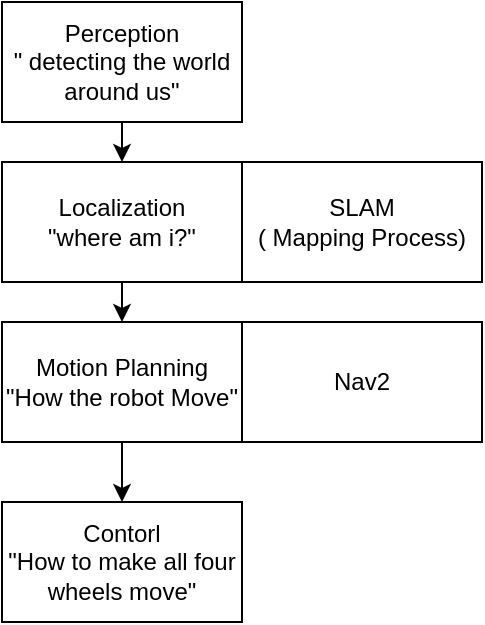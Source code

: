 <mxfile>
    <diagram id="PF_2WnwpUfOVSyYf-QL7" name="My Robot">
        <mxGraphModel dx="455" dy="817" grid="1" gridSize="10" guides="1" tooltips="1" connect="1" arrows="1" fold="1" page="1" pageScale="1" pageWidth="827" pageHeight="1169" math="0" shadow="0">
            <root>
                <mxCell id="0"/>
                <mxCell id="1" parent="0"/>
                <mxCell id="ezffgj6LvAau9jyZiaGe-6" style="edgeStyle=none;html=1;" parent="1" source="2" target="3" edge="1">
                    <mxGeometry relative="1" as="geometry"/>
                </mxCell>
                <mxCell id="2" value="Perception&lt;br&gt;&quot; detecting the world around us&quot;" style="whiteSpace=wrap;html=1;" parent="1" vertex="1">
                    <mxGeometry x="200" y="150" width="120" height="60" as="geometry"/>
                </mxCell>
                <mxCell id="ezffgj6LvAau9jyZiaGe-7" style="edgeStyle=none;html=1;" parent="1" source="3" target="4" edge="1">
                    <mxGeometry relative="1" as="geometry"/>
                </mxCell>
                <mxCell id="3" value="Localization&lt;br&gt;&quot;where am i?&quot;" style="whiteSpace=wrap;html=1;" parent="1" vertex="1">
                    <mxGeometry x="200" y="230" width="120" height="60" as="geometry"/>
                </mxCell>
                <mxCell id="ezffgj6LvAau9jyZiaGe-5" style="edgeStyle=none;html=1;" parent="1" source="4" target="ezffgj6LvAau9jyZiaGe-4" edge="1">
                    <mxGeometry relative="1" as="geometry"/>
                </mxCell>
                <mxCell id="4" value="Motion Planning&lt;br&gt;&quot;How the robot Move&quot;" style="whiteSpace=wrap;html=1;" parent="1" vertex="1">
                    <mxGeometry x="200" y="310" width="120" height="60" as="geometry"/>
                </mxCell>
                <mxCell id="ezffgj6LvAau9jyZiaGe-4" value="Contorl&lt;br&gt;&quot;How to make all four wheels move&quot;" style="whiteSpace=wrap;html=1;" parent="1" vertex="1">
                    <mxGeometry x="200" y="400" width="120" height="60" as="geometry"/>
                </mxCell>
                <mxCell id="5" value="SLAM&lt;br&gt;( Mapping Process)" style="whiteSpace=wrap;html=1;" vertex="1" parent="1">
                    <mxGeometry x="320" y="230" width="120" height="60" as="geometry"/>
                </mxCell>
                <mxCell id="6" value="Nav2" style="whiteSpace=wrap;html=1;" vertex="1" parent="1">
                    <mxGeometry x="320" y="310" width="120" height="60" as="geometry"/>
                </mxCell>
            </root>
        </mxGraphModel>
    </diagram>
    <diagram id="C1aeST-4ceSu-4d_Buxe" name="architecture">
        <mxGraphModel dx="816" dy="1021" grid="1" gridSize="10" guides="1" tooltips="1" connect="1" arrows="1" fold="1" page="1" pageScale="1" pageWidth="827" pageHeight="1169" math="0" shadow="0">
            <root>
                <mxCell id="0"/>
                <mxCell id="1" parent="0"/>
                <mxCell id="mjR94pMttBALPimoCF6j-53" value="&lt;b&gt;&lt;font style=&quot;font-size: 19px;&quot;&gt;T5/Mission Architecture (Updated: 15/08/2022)&lt;/font&gt;&lt;/b&gt;" style="rounded=0;whiteSpace=wrap;html=1;fontSize=18;verticalAlign=top;spacingTop=3;" vertex="1" parent="1">
                    <mxGeometry x="910" y="590" width="1180" height="540" as="geometry"/>
                </mxCell>
                <mxCell id="mjR94pMttBALPimoCF6j-65" value="&lt;font style=&quot;font-size: 18px;&quot;&gt;TaskExecutor&lt;/font&gt;" style="rounded=0;whiteSpace=wrap;html=1;fontSize=19;verticalAlign=top;fillColor=#fff2cc;strokeColor=#d6b656;" vertex="1" parent="1">
                    <mxGeometry x="1820" y="700" width="220" height="410" as="geometry"/>
                </mxCell>
                <mxCell id="mjR94pMttBALPimoCF6j-130" value="&lt;font style=&quot;font-size: 18px;&quot;&gt;RSE&lt;/font&gt;" style="rounded=0;whiteSpace=wrap;html=1;fontSize=19;verticalAlign=top;fillColor=#fff2cc;strokeColor=#d6b656;" vertex="1" parent="1">
                    <mxGeometry x="1830" y="840" width="200" height="250" as="geometry"/>
                </mxCell>
                <mxCell id="mjR94pMttBALPimoCF6j-58" value="&lt;b&gt;Mission Planner&lt;/b&gt;" style="rounded=0;whiteSpace=wrap;html=1;fontSize=19;verticalAlign=top;" vertex="1" parent="1">
                    <mxGeometry x="1046" y="650" width="734" height="330" as="geometry"/>
                </mxCell>
                <mxCell id="mjR94pMttBALPimoCF6j-52" value="" style="whiteSpace=wrap;html=1;" vertex="1" parent="1">
                    <mxGeometry x="300" y="30" width="640" height="110" as="geometry"/>
                </mxCell>
                <mxCell id="mjR94pMttBALPimoCF6j-1" value="" style="whiteSpace=wrap;html=1;" vertex="1" parent="1">
                    <mxGeometry x="300" y="150" width="640" height="110" as="geometry"/>
                </mxCell>
                <mxCell id="mjR94pMttBALPimoCF6j-136" style="edgeStyle=none;html=1;entryX=0;entryY=0.5;entryDx=0;entryDy=0;" edge="1" parent="1" source="nj7GDEfnF_cHgjjLbckF-1" target="mjR94pMttBALPimoCF6j-1">
                    <mxGeometry relative="1" as="geometry"/>
                </mxCell>
                <mxCell id="nj7GDEfnF_cHgjjLbckF-1" value="TCMS" style="whiteSpace=wrap;html=1;" vertex="1" parent="1">
                    <mxGeometry x="30" y="175" width="120" height="60" as="geometry"/>
                </mxCell>
                <mxCell id="mjR94pMttBALPimoCF6j-45" style="edgeStyle=none;html=1;entryX=0;entryY=0.5;entryDx=0;entryDy=0;" edge="1" parent="1" source="nj7GDEfnF_cHgjjLbckF-2" target="mjR94pMttBALPimoCF6j-2">
                    <mxGeometry relative="1" as="geometry"/>
                </mxCell>
                <mxCell id="TeJ7p7LZkKr-ZLqphjWQ-1" value="/Task" style="edgeLabel;html=1;align=center;verticalAlign=middle;resizable=0;points=[];" vertex="1" connectable="0" parent="mjR94pMttBALPimoCF6j-45">
                    <mxGeometry x="-0.259" y="1" relative="1" as="geometry">
                        <mxPoint x="10" y="-14" as="offset"/>
                    </mxGeometry>
                </mxCell>
                <mxCell id="nj7GDEfnF_cHgjjLbckF-2" value="TCMS INTERPRETER" style="whiteSpace=wrap;html=1;" vertex="1" parent="1">
                    <mxGeometry x="310" y="160" width="140" height="90" as="geometry"/>
                </mxCell>
                <mxCell id="mjR94pMttBALPimoCF6j-44" style="edgeStyle=none;html=1;" edge="1" parent="1" source="nj7GDEfnF_cHgjjLbckF-3" target="mjR94pMttBALPimoCF6j-43">
                    <mxGeometry relative="1" as="geometry"/>
                </mxCell>
                <mxCell id="nj7GDEfnF_cHgjjLbckF-3" value="&lt;b&gt;MissionPlanner&lt;/b&gt;&lt;br&gt;- Backend Interface&lt;br&gt;- Task Listener&lt;br&gt;- Task Manager&lt;br&gt;- Events publisher" style="whiteSpace=wrap;html=1;" vertex="1" parent="1">
                    <mxGeometry x="309" y="45" width="141" height="80" as="geometry"/>
                </mxCell>
                <mxCell id="mjR94pMttBALPimoCF6j-47" style="edgeStyle=none;html=1;entryX=0;entryY=0.5;entryDx=0;entryDy=0;" edge="1" parent="1" source="mjR94pMttBALPimoCF6j-2" target="mjR94pMttBALPimoCF6j-46">
                    <mxGeometry relative="1" as="geometry"/>
                </mxCell>
                <mxCell id="mjR94pMttBALPimoCF6j-2" value="TaskExecutor" style="whiteSpace=wrap;html=1;" vertex="1" parent="1">
                    <mxGeometry x="507" y="160" width="140" height="90" as="geometry"/>
                </mxCell>
                <mxCell id="mjR94pMttBALPimoCF6j-4" value="&lt;b&gt;&lt;font style=&quot;font-size: 19px;&quot;&gt;FMCS/Mission Architecture (Updated: 14/06/2022)&lt;/font&gt;&lt;/b&gt;" style="rounded=0;whiteSpace=wrap;html=1;fontSize=18;verticalAlign=top;spacingTop=3;" vertex="1" parent="1">
                    <mxGeometry x="30" y="590" width="870" height="540" as="geometry"/>
                </mxCell>
                <mxCell id="mjR94pMttBALPimoCF6j-5" value="" style="rounded=0;whiteSpace=wrap;html=1;fontSize=14;verticalAlign=top;fillColor=#fff2cc;strokeColor=#d6b656;" vertex="1" parent="1">
                    <mxGeometry x="370" y="1018" width="284" height="80" as="geometry"/>
                </mxCell>
                <mxCell id="mjR94pMttBALPimoCF6j-6" value="" style="edgeStyle=orthogonalEdgeStyle;rounded=0;orthogonalLoop=1;jettySize=auto;html=1;dashed=1;dashPattern=1 1;opacity=20;" edge="1" parent="1" target="mjR94pMttBALPimoCF6j-25">
                    <mxGeometry relative="1" as="geometry">
                        <mxPoint x="772.48" y="1018" as="sourcePoint"/>
                    </mxGeometry>
                </mxCell>
                <mxCell id="mjR94pMttBALPimoCF6j-7" value="" style="rounded=0;whiteSpace=wrap;html=1;fontSize=14;verticalAlign=top;fillColor=#fff2cc;strokeColor=#d6b656;" vertex="1" parent="1">
                    <mxGeometry x="660" y="1018" width="201" height="80" as="geometry"/>
                </mxCell>
                <mxCell id="mjR94pMttBALPimoCF6j-8" value="&lt;b&gt;&lt;font style=&quot;font-size: 19px;&quot;&gt;Robot&lt;br&gt;&lt;div style=&quot;text-align: center;&quot;&gt;&lt;b style=&quot;background-color: initial; font-size: 14px;&quot;&gt;&lt;font style=&quot;font-size: 19px;&quot;&gt;Cmd&lt;/font&gt;&lt;/b&gt;&lt;/div&gt;&lt;/font&gt;&lt;/b&gt;" style="rounded=0;whiteSpace=wrap;html=1;fontSize=14;verticalAlign=middle;align=left;spacingLeft=14;fillColor=#fff2cc;strokeColor=#d6b656;" vertex="1" parent="1">
                    <mxGeometry x="105" y="1018" width="270" height="80" as="geometry"/>
                </mxCell>
                <mxCell id="mjR94pMttBALPimoCF6j-9" value="&lt;b&gt;Mission Planner&lt;/b&gt;" style="rounded=0;whiteSpace=wrap;html=1;fontSize=19;verticalAlign=top;" vertex="1" parent="1">
                    <mxGeometry x="166" y="650" width="714" height="330" as="geometry"/>
                </mxCell>
                <mxCell id="mjR94pMttBALPimoCF6j-10" value="&lt;b&gt;&lt;font style=&quot;font-size: 19px;&quot;&gt;FMCS&lt;/font&gt;&lt;/b&gt;" style="rounded=0;whiteSpace=wrap;html=1;fillColor=#dae8fc;strokeColor=#6c8ebf;" vertex="1" parent="1">
                    <mxGeometry x="38" y="816" width="120" height="50" as="geometry"/>
                </mxCell>
                <mxCell id="mjR94pMttBALPimoCF6j-11" value="&lt;font style=&quot;font-size: 18px;&quot;&gt;Backend Interface&lt;/font&gt;" style="rounded=0;whiteSpace=wrap;html=1;fontSize=19;verticalAlign=top;fillColor=#fff2cc;strokeColor=#d6b656;" vertex="1" parent="1">
                    <mxGeometry x="181" y="700" width="210" height="260" as="geometry"/>
                </mxCell>
                <mxCell id="mjR94pMttBALPimoCF6j-12" value="Patch" style="edgeStyle=orthogonalEdgeStyle;rounded=0;orthogonalLoop=1;jettySize=auto;html=1;exitX=0;exitY=0.75;exitDx=0;exitDy=0;fontSize=13;entryX=0.598;entryY=-0.004;entryDx=0;entryDy=0;entryPerimeter=0;" edge="1" parent="1" source="mjR94pMttBALPimoCF6j-13" target="mjR94pMttBALPimoCF6j-10">
                    <mxGeometry relative="1" as="geometry">
                        <mxPoint x="110" y="810" as="targetPoint"/>
                        <Array as="points">
                            <mxPoint x="110" y="792"/>
                        </Array>
                    </mxGeometry>
                </mxCell>
                <mxCell id="mjR94pMttBALPimoCF6j-13" value="&lt;font style=&quot;font-size: 18px;&quot;&gt;Backend Interface&lt;/font&gt;" style="rounded=0;whiteSpace=wrap;html=1;fontSize=19;fillColor=#e1d5e7;strokeColor=#9673a6;" vertex="1" parent="1">
                    <mxGeometry x="201" y="750" width="170" height="56" as="geometry"/>
                </mxCell>
                <mxCell id="mjR94pMttBALPimoCF6j-14" value="Update" style="edgeStyle=orthogonalEdgeStyle;rounded=0;orthogonalLoop=1;jettySize=auto;html=1;exitX=0;exitY=0.5;exitDx=0;exitDy=0;entryX=0.5;entryY=1;entryDx=0;entryDy=0;fontSize=13;startArrow=none;startFill=0;endArrow=classic;endFill=1;" edge="1" parent="1" source="mjR94pMttBALPimoCF6j-15" target="mjR94pMttBALPimoCF6j-10">
                    <mxGeometry relative="1" as="geometry"/>
                </mxCell>
                <mxCell id="mjR94pMttBALPimoCF6j-15" value="&lt;font style=&quot;font-size: 18px;&quot;&gt;Events Publisher&lt;/font&gt;" style="rounded=0;whiteSpace=wrap;html=1;fontSize=19;fillColor=#e1d5e7;strokeColor=#9673a6;" vertex="1" parent="1">
                    <mxGeometry x="201" y="870" width="170" height="57" as="geometry"/>
                </mxCell>
                <mxCell id="mjR94pMttBALPimoCF6j-16" value="&lt;font style=&quot;font-size: 18px;&quot;&gt;Task Manager&lt;/font&gt;" style="rounded=0;whiteSpace=wrap;html=1;fontSize=19;verticalAlign=top;fillColor=#fff2cc;strokeColor=#d6b656;" vertex="1" parent="1">
                    <mxGeometry x="423" y="700" width="210" height="260" as="geometry"/>
                </mxCell>
                <mxCell id="mjR94pMttBALPimoCF6j-17" style="edgeStyle=orthogonalEdgeStyle;rounded=0;orthogonalLoop=1;jettySize=auto;html=1;exitX=1;exitY=0.5;exitDx=0;exitDy=0;fontSize=13;startArrow=none;startFill=0;" edge="1" parent="1">
                    <mxGeometry relative="1" as="geometry">
                        <mxPoint x="328" y="1019" as="targetPoint"/>
                        <Array as="points">
                            <mxPoint x="623" y="779"/>
                            <mxPoint x="623" y="1000"/>
                            <mxPoint x="328" y="1000"/>
                            <mxPoint x="328" y="1018"/>
                        </Array>
                        <mxPoint x="609" y="778.5" as="sourcePoint"/>
                    </mxGeometry>
                </mxCell>
                <mxCell id="mjR94pMttBALPimoCF6j-18" value="&lt;font style=&quot;font-size: 13px;&quot;&gt;Direct Cmd (through Publisher)&lt;/font&gt;" style="edgeLabel;html=1;align=center;verticalAlign=middle;resizable=0;points=[];fontSize=13;" vertex="1" connectable="0" parent="mjR94pMttBALPimoCF6j-17">
                    <mxGeometry x="-0.639" y="-1" relative="1" as="geometry">
                        <mxPoint x="-132" y="136" as="offset"/>
                    </mxGeometry>
                </mxCell>
                <mxCell id="mjR94pMttBALPimoCF6j-19" value="&lt;font style=&quot;font-size: 13px;&quot;&gt;Queue Cmd&lt;/font&gt;" style="edgeStyle=orthogonalEdgeStyle;rounded=0;orthogonalLoop=1;jettySize=auto;html=1;" edge="1" parent="1" source="mjR94pMttBALPimoCF6j-21" target="mjR94pMttBALPimoCF6j-22">
                    <mxGeometry relative="1" as="geometry">
                        <Array as="points">
                            <mxPoint x="528" y="870"/>
                            <mxPoint x="528" y="870"/>
                        </Array>
                    </mxGeometry>
                </mxCell>
                <mxCell id="mjR94pMttBALPimoCF6j-20" value="&lt;font style=&quot;font-size: 12px;&quot;&gt;Update Command Status&lt;/font&gt;" style="edgeStyle=orthogonalEdgeStyle;rounded=0;orthogonalLoop=1;jettySize=auto;html=1;fontSize=13;exitX=0.083;exitY=0.993;exitDx=0;exitDy=0;exitPerimeter=0;" edge="1" parent="1" source="mjR94pMttBALPimoCF6j-21" target="mjR94pMttBALPimoCF6j-13">
                    <mxGeometry x="0.107" relative="1" as="geometry">
                        <mxPoint x="410" y="840" as="sourcePoint"/>
                        <Array as="points">
                            <mxPoint x="480" y="807"/>
                            <mxPoint x="480" y="840"/>
                            <mxPoint x="286" y="840"/>
                        </Array>
                        <mxPoint as="offset"/>
                    </mxGeometry>
                </mxCell>
                <mxCell id="mjR94pMttBALPimoCF6j-21" value="&lt;font style=&quot;font-size: 18px;&quot;&gt;Task Listener&lt;/font&gt;" style="rounded=0;whiteSpace=wrap;html=1;fontSize=19;fillColor=#e1d5e7;strokeColor=#9673a6;" vertex="1" parent="1">
                    <mxGeometry x="443" y="750" width="170" height="57" as="geometry"/>
                </mxCell>
                <mxCell id="mjR94pMttBALPimoCF6j-22" value="&lt;font style=&quot;font-size: 18px;&quot;&gt;Task Manager&lt;/font&gt;" style="rounded=0;whiteSpace=wrap;html=1;fontSize=19;fillColor=#e1d5e7;strokeColor=#9673a6;" vertex="1" parent="1">
                    <mxGeometry x="443" y="871" width="170" height="56" as="geometry"/>
                </mxCell>
                <mxCell id="mjR94pMttBALPimoCF6j-23" value="&lt;font style=&quot;font-size: 18px;&quot;&gt;BT Mission Planner&lt;/font&gt;" style="rounded=0;whiteSpace=wrap;html=1;fontSize=19;verticalAlign=top;fillColor=#fff2cc;strokeColor=#d6b656;" vertex="1" parent="1">
                    <mxGeometry x="660" y="810" width="201" height="150" as="geometry"/>
                </mxCell>
                <mxCell id="mjR94pMttBALPimoCF6j-24" value="&lt;font style=&quot;font-size: 13px;&quot;&gt;Behavior Cmd (through Action)&lt;/font&gt;" style="edgeStyle=orthogonalEdgeStyle;rounded=0;orthogonalLoop=1;jettySize=auto;html=1;fontSize=14;startArrow=none;startFill=0;endArrow=classic;endFill=1;exitX=0.5;exitY=1;exitDx=0;exitDy=0;" edge="1" parent="1" source="mjR94pMttBALPimoCF6j-25">
                    <mxGeometry x="0.598" relative="1" as="geometry">
                        <mxPoint as="offset"/>
                        <mxPoint x="754.0" y="1018" as="targetPoint"/>
                        <Array as="points">
                            <mxPoint x="754" y="974"/>
                            <mxPoint x="754" y="974"/>
                        </Array>
                    </mxGeometry>
                </mxCell>
                <mxCell id="mjR94pMttBALPimoCF6j-25" value="&lt;font style=&quot;font-size: 18px;&quot;&gt;Behavior Tree&lt;/font&gt;" style="rounded=0;whiteSpace=wrap;html=1;fontSize=19;fillColor=#e1d5e7;strokeColor=#9673a6;" vertex="1" parent="1">
                    <mxGeometry x="678.5" y="870" width="164" height="60" as="geometry"/>
                </mxCell>
                <mxCell id="mjR94pMttBALPimoCF6j-26" value="&lt;font style=&quot;&quot;&gt;&lt;font style=&quot;font-size: 13px;&quot;&gt;New&lt;/font&gt;&lt;br&gt;&lt;/font&gt;" style="edgeStyle=orthogonalEdgeStyle;rounded=0;orthogonalLoop=1;jettySize=auto;html=1;exitX=1;exitY=0.5;exitDx=0;exitDy=0;entryX=-0.005;entryY=0.534;entryDx=0;entryDy=0;fontSize=19;entryPerimeter=0;" edge="1" parent="1" source="mjR94pMttBALPimoCF6j-13" target="mjR94pMttBALPimoCF6j-21">
                    <mxGeometry x="0.011" y="13" relative="1" as="geometry">
                        <Array as="points">
                            <mxPoint x="371" y="780"/>
                            <mxPoint x="430" y="780"/>
                        </Array>
                        <mxPoint as="offset"/>
                    </mxGeometry>
                </mxCell>
                <mxCell id="mjR94pMttBALPimoCF6j-27" style="edgeStyle=orthogonalEdgeStyle;rounded=0;orthogonalLoop=1;jettySize=auto;html=1;exitX=1;exitY=0.5;exitDx=0;exitDy=0;fontSize=14;startArrow=none;startFill=0;endArrow=classic;endFill=1;entryX=1;entryY=0.5;entryDx=0;entryDy=0;" edge="1" parent="1" source="mjR94pMttBALPimoCF6j-28" target="mjR94pMttBALPimoCF6j-25">
                    <mxGeometry relative="1" as="geometry">
                        <Array as="points">
                            <mxPoint x="860" y="770"/>
                            <mxPoint x="869" y="770"/>
                            <mxPoint x="869" y="900"/>
                        </Array>
                        <mxPoint x="850" y="900" as="targetPoint"/>
                    </mxGeometry>
                </mxCell>
                <mxCell id="mjR94pMttBALPimoCF6j-28" value="&lt;font style=&quot;font-size: 18px;&quot;&gt;Waypoint Controller&lt;/font&gt;" style="rounded=0;whiteSpace=wrap;html=1;fontSize=19;fillColor=#fff2cc;strokeColor=#d6b656;" vertex="1" parent="1">
                    <mxGeometry x="660" y="750" width="200" height="50" as="geometry"/>
                </mxCell>
                <mxCell id="mjR94pMttBALPimoCF6j-29" value="Light" style="rounded=0;whiteSpace=wrap;html=1;fontSize=14;" vertex="1" parent="1">
                    <mxGeometry x="281" y="1037" width="80" height="40" as="geometry"/>
                </mxCell>
                <mxCell id="mjR94pMttBALPimoCF6j-30" value="Sound Comm" style="rounded=0;whiteSpace=wrap;html=1;fontSize=14;" vertex="1" parent="1">
                    <mxGeometry x="190" y="1037" width="80" height="40" as="geometry"/>
                </mxCell>
                <mxCell id="mjR94pMttBALPimoCF6j-31" value="Manual Drive" style="rounded=0;whiteSpace=wrap;html=1;fontSize=14;" vertex="1" parent="1">
                    <mxGeometry x="386" y="1038" width="80" height="40" as="geometry"/>
                </mxCell>
                <mxCell id="mjR94pMttBALPimoCF6j-32" value="Hatch" style="rounded=0;whiteSpace=wrap;html=1;fontSize=14;" vertex="1" parent="1">
                    <mxGeometry x="477" y="1037" width="80" height="40" as="geometry"/>
                </mxCell>
                <mxCell id="mjR94pMttBALPimoCF6j-33" value="&lt;font style=&quot;font-size: 12px;&quot;&gt;Pause, Cancel, Stop&lt;/font&gt;" style="rounded=0;whiteSpace=wrap;html=1;fontSize=14;" vertex="1" parent="1">
                    <mxGeometry x="567" y="1037" width="80" height="40" as="geometry"/>
                </mxCell>
                <mxCell id="mjR94pMttBALPimoCF6j-34" value="&lt;font style=&quot;font-size: 14px;&quot;&gt;Navigate&lt;/font&gt;" style="rounded=0;whiteSpace=wrap;html=1;fontSize=14;" vertex="1" parent="1">
                    <mxGeometry x="674" y="1038" width="80" height="40" as="geometry"/>
                </mxCell>
                <mxCell id="mjR94pMttBALPimoCF6j-35" value="&lt;font style=&quot;font-size: 14px;&quot;&gt;Delivery (TBC)&lt;/font&gt;" style="rounded=0;whiteSpace=wrap;html=1;fontSize=14;" vertex="1" parent="1">
                    <mxGeometry x="766" y="1037" width="80" height="40" as="geometry"/>
                </mxCell>
                <mxCell id="mjR94pMttBALPimoCF6j-36" value="&lt;font style=&quot;font-size: 13px;&quot;&gt;Robot State&lt;/font&gt;" style="edgeStyle=orthogonalEdgeStyle;rounded=0;orthogonalLoop=1;jettySize=auto;html=1;fontSize=19;startArrow=none;startFill=0;endArrow=classic;endFill=1;" edge="1" parent="1">
                    <mxGeometry x="-0.638" relative="1" as="geometry">
                        <Array as="points">
                            <mxPoint x="265" y="1018"/>
                        </Array>
                        <mxPoint as="offset"/>
                        <mxPoint x="265" y="1018" as="sourcePoint"/>
                        <mxPoint x="265" y="927" as="targetPoint"/>
                    </mxGeometry>
                </mxCell>
                <mxCell id="mjR94pMttBALPimoCF6j-37" value="Get" style="edgeStyle=orthogonalEdgeStyle;rounded=0;orthogonalLoop=1;jettySize=auto;html=1;exitX=0.5;exitY=0;exitDx=0;exitDy=0;fontSize=13;startArrow=none;startFill=0;endArrow=classic;endFill=1;" edge="1" parent="1" source="mjR94pMttBALPimoCF6j-10" target="mjR94pMttBALPimoCF6j-13">
                    <mxGeometry relative="1" as="geometry">
                        <mxPoint x="200" y="770" as="targetPoint"/>
                        <Array as="points">
                            <mxPoint x="98" y="770"/>
                        </Array>
                    </mxGeometry>
                </mxCell>
                <mxCell id="mjR94pMttBALPimoCF6j-38" value="Action&lt;br&gt;Cmd" style="edgeStyle=orthogonalEdgeStyle;rounded=0;orthogonalLoop=1;jettySize=auto;html=1;fontSize=13;exitX=1;exitY=0.75;exitDx=0;exitDy=0;" edge="1" parent="1" source="mjR94pMttBALPimoCF6j-22">
                    <mxGeometry x="0.114" y="-19" relative="1" as="geometry">
                        <mxPoint as="offset"/>
                        <mxPoint x="610" y="913" as="sourcePoint"/>
                        <mxPoint x="680" y="910" as="targetPoint"/>
                        <Array as="points">
                            <mxPoint x="613" y="910"/>
                            <mxPoint x="678" y="910"/>
                        </Array>
                    </mxGeometry>
                </mxCell>
                <mxCell id="mjR94pMttBALPimoCF6j-39" value="" style="endArrow=none;html=1;rounded=0;fontSize=13;" edge="1" parent="1">
                    <mxGeometry width="50" height="50" relative="1" as="geometry">
                        <mxPoint x="480" y="870" as="sourcePoint"/>
                        <mxPoint x="480" y="830" as="targetPoint"/>
                    </mxGeometry>
                </mxCell>
                <mxCell id="mjR94pMttBALPimoCF6j-40" value="&lt;span style=&quot;font-size: 13px;&quot;&gt;Pub&lt;br&gt;Cmd&lt;br&gt;&lt;/span&gt;" style="edgeStyle=orthogonalEdgeStyle;rounded=0;orthogonalLoop=1;jettySize=auto;html=1;exitX=1;exitY=0.5;exitDx=0;exitDy=0;entryX=0.003;entryY=0.343;entryDx=0;entryDy=0;entryPerimeter=0;" edge="1" parent="1" source="mjR94pMttBALPimoCF6j-21" target="mjR94pMttBALPimoCF6j-25">
                    <mxGeometry x="0.634" y="19" relative="1" as="geometry">
                        <Array as="points">
                            <mxPoint x="623" y="779"/>
                            <mxPoint x="623" y="890"/>
                            <mxPoint x="679" y="890"/>
                        </Array>
                        <mxPoint as="offset"/>
                    </mxGeometry>
                </mxCell>
                <mxCell id="mjR94pMttBALPimoCF6j-41" value="(Direct to individual drivers)" style="text;html=1;strokeColor=none;fillColor=none;align=center;verticalAlign=middle;whiteSpace=wrap;rounded=0;" vertex="1" parent="1">
                    <mxGeometry x="192" y="1075" width="171" height="30" as="geometry"/>
                </mxCell>
                <mxCell id="mjR94pMttBALPimoCF6j-42" value="(Direct to behavior tree)" style="text;html=1;strokeColor=none;fillColor=none;align=center;verticalAlign=middle;whiteSpace=wrap;rounded=0;" vertex="1" parent="1">
                    <mxGeometry x="423" y="1075" width="171" height="30" as="geometry"/>
                </mxCell>
                <mxCell id="mjR94pMttBALPimoCF6j-50" style="edgeStyle=none;html=1;" edge="1" parent="1" source="mjR94pMttBALPimoCF6j-43" target="mjR94pMttBALPimoCF6j-49">
                    <mxGeometry relative="1" as="geometry"/>
                </mxCell>
                <mxCell id="mjR94pMttBALPimoCF6j-51" value="Need to traceout" style="edgeLabel;html=1;align=center;verticalAlign=middle;resizable=0;points=[];" vertex="1" connectable="0" parent="mjR94pMttBALPimoCF6j-50">
                    <mxGeometry x="0.189" y="-1" relative="1" as="geometry">
                        <mxPoint x="-25" y="19" as="offset"/>
                    </mxGeometry>
                </mxCell>
                <mxCell id="mjR94pMttBALPimoCF6j-43" value="BT" style="whiteSpace=wrap;html=1;" vertex="1" parent="1">
                    <mxGeometry x="514" y="45" width="140" height="80" as="geometry"/>
                </mxCell>
                <mxCell id="mjR94pMttBALPimoCF6j-46" value="- Nav Executor&lt;br&gt;- Immediate Executor&lt;br&gt;- Lifter Executor" style="whiteSpace=wrap;html=1;" vertex="1" parent="1">
                    <mxGeometry x="800" y="160" width="122.5" height="90" as="geometry"/>
                </mxCell>
                <mxCell id="mjR94pMttBALPimoCF6j-49" value="&lt;br&gt;?&amp;nbsp;" style="whiteSpace=wrap;html=1;" vertex="1" parent="1">
                    <mxGeometry x="780" y="45" width="142.5" height="80" as="geometry"/>
                </mxCell>
                <mxCell id="mjR94pMttBALPimoCF6j-54" value="" style="rounded=0;whiteSpace=wrap;html=1;fontSize=14;verticalAlign=top;fillColor=#fff2cc;strokeColor=#d6b656;" vertex="1" parent="1">
                    <mxGeometry x="1250" y="1018" width="284" height="80" as="geometry"/>
                </mxCell>
                <mxCell id="mjR94pMttBALPimoCF6j-55" value="" style="edgeStyle=orthogonalEdgeStyle;rounded=0;orthogonalLoop=1;jettySize=auto;html=1;dashed=1;dashPattern=1 1;opacity=20;" edge="1" parent="1">
                    <mxGeometry relative="1" as="geometry">
                        <mxPoint x="1652.48" y="1018" as="sourcePoint"/>
                        <mxPoint x="1640.5" y="930" as="targetPoint"/>
                    </mxGeometry>
                </mxCell>
                <mxCell id="mjR94pMttBALPimoCF6j-56" value="" style="rounded=0;whiteSpace=wrap;html=1;fontSize=14;verticalAlign=top;fillColor=#fff2cc;strokeColor=#d6b656;" vertex="1" parent="1">
                    <mxGeometry x="1540" y="1018" width="201" height="80" as="geometry"/>
                </mxCell>
                <mxCell id="mjR94pMttBALPimoCF6j-57" value="&lt;b&gt;&lt;font style=&quot;font-size: 19px;&quot;&gt;Robot&lt;br&gt;&lt;div style=&quot;text-align: center;&quot;&gt;&lt;b style=&quot;background-color: initial; font-size: 14px;&quot;&gt;&lt;font style=&quot;font-size: 19px;&quot;&gt;Cmd&lt;/font&gt;&lt;/b&gt;&lt;/div&gt;&lt;/font&gt;&lt;/b&gt;" style="rounded=0;whiteSpace=wrap;html=1;fontSize=14;verticalAlign=middle;align=left;spacingLeft=14;fillColor=#fff2cc;strokeColor=#d6b656;" vertex="1" parent="1">
                    <mxGeometry x="985" y="1018" width="270" height="80" as="geometry"/>
                </mxCell>
                <mxCell id="mjR94pMttBALPimoCF6j-59" value="&lt;b&gt;&lt;font style=&quot;font-size: 19px;&quot;&gt;TCMS&lt;/font&gt;&lt;/b&gt;" style="rounded=0;whiteSpace=wrap;html=1;fillColor=#dae8fc;strokeColor=#6c8ebf;" vertex="1" parent="1">
                    <mxGeometry x="918" y="816" width="120" height="50" as="geometry"/>
                </mxCell>
                <mxCell id="mjR94pMttBALPimoCF6j-60" value="&lt;font style=&quot;font-size: 18px;&quot;&gt;TCMSInterpreter&lt;/font&gt;" style="rounded=0;whiteSpace=wrap;html=1;fontSize=19;verticalAlign=top;fillColor=#fff2cc;strokeColor=#d6b656;" vertex="1" parent="1">
                    <mxGeometry x="1061" y="700" width="709" height="260" as="geometry"/>
                </mxCell>
                <mxCell id="mjR94pMttBALPimoCF6j-61" value="sendHeartbeat&lt;br&gt;XML" style="edgeStyle=orthogonalEdgeStyle;rounded=0;orthogonalLoop=1;jettySize=auto;html=1;exitX=0;exitY=0.75;exitDx=0;exitDy=0;fontSize=13;entryX=0.598;entryY=-0.004;entryDx=0;entryDy=0;entryPerimeter=0;" edge="1" parent="1" source="mjR94pMttBALPimoCF6j-62" target="mjR94pMttBALPimoCF6j-59">
                    <mxGeometry x="0.235" y="-2" relative="1" as="geometry">
                        <mxPoint x="990" y="810" as="targetPoint"/>
                        <Array as="points">
                            <mxPoint x="990" y="792"/>
                        </Array>
                        <mxPoint as="offset"/>
                    </mxGeometry>
                </mxCell>
                <mxCell id="mjR94pMttBALPimoCF6j-113" style="edgeStyle=none;html=1;" edge="1" parent="1" source="mjR94pMttBALPimoCF6j-62" target="mjR94pMttBALPimoCF6j-112">
                    <mxGeometry relative="1" as="geometry"/>
                </mxCell>
                <mxCell id="mjR94pMttBALPimoCF6j-120" value="receive&lt;br&gt;Command" style="edgeLabel;html=1;align=center;verticalAlign=middle;resizable=0;points=[];" vertex="1" connectable="0" parent="mjR94pMttBALPimoCF6j-113">
                    <mxGeometry x="-0.127" relative="1" as="geometry">
                        <mxPoint as="offset"/>
                    </mxGeometry>
                </mxCell>
                <mxCell id="mjR94pMttBALPimoCF6j-62" value="&lt;span style=&quot;font-size: 18px;&quot;&gt;tcmsAgvAPi&lt;/span&gt;" style="rounded=0;whiteSpace=wrap;html=1;fontSize=19;fillColor=#e1d5e7;strokeColor=#9673a6;" vertex="1" parent="1">
                    <mxGeometry x="1081" y="750" width="109" height="56" as="geometry"/>
                </mxCell>
                <mxCell id="mjR94pMttBALPimoCF6j-118" style="edgeStyle=none;html=1;" edge="1" parent="1" source="mjR94pMttBALPimoCF6j-64" target="mjR94pMttBALPimoCF6j-110">
                    <mxGeometry relative="1" as="geometry"/>
                </mxCell>
                <mxCell id="mjR94pMttBALPimoCF6j-64" value="&lt;font style=&quot;font-size: 18px;&quot;&gt;StateManager&lt;/font&gt;" style="rounded=0;whiteSpace=wrap;html=1;fontSize=19;fillColor=#e1d5e7;strokeColor=#9673a6;" vertex="1" parent="1">
                    <mxGeometry x="1400" y="900" width="170" height="57" as="geometry"/>
                </mxCell>
                <mxCell id="mjR94pMttBALPimoCF6j-78" value="Light" style="rounded=0;whiteSpace=wrap;html=1;fontSize=14;" vertex="1" parent="1">
                    <mxGeometry x="1161" y="1037" width="80" height="40" as="geometry"/>
                </mxCell>
                <mxCell id="mjR94pMttBALPimoCF6j-79" value="Sound Comm" style="rounded=0;whiteSpace=wrap;html=1;fontSize=14;" vertex="1" parent="1">
                    <mxGeometry x="1070" y="1037" width="80" height="40" as="geometry"/>
                </mxCell>
                <mxCell id="mjR94pMttBALPimoCF6j-80" value="Manual Drive" style="rounded=0;whiteSpace=wrap;html=1;fontSize=14;" vertex="1" parent="1">
                    <mxGeometry x="1266" y="1038" width="80" height="40" as="geometry"/>
                </mxCell>
                <mxCell id="mjR94pMttBALPimoCF6j-81" value="Hatch" style="rounded=0;whiteSpace=wrap;html=1;fontSize=14;" vertex="1" parent="1">
                    <mxGeometry x="1357" y="1037" width="80" height="40" as="geometry"/>
                </mxCell>
                <mxCell id="mjR94pMttBALPimoCF6j-82" value="&lt;font style=&quot;font-size: 12px;&quot;&gt;Pause, Cancel, Stop&lt;/font&gt;" style="rounded=0;whiteSpace=wrap;html=1;fontSize=14;" vertex="1" parent="1">
                    <mxGeometry x="1447" y="1037" width="80" height="40" as="geometry"/>
                </mxCell>
                <mxCell id="mjR94pMttBALPimoCF6j-83" value="&lt;font style=&quot;font-size: 14px;&quot;&gt;Navigate&lt;/font&gt;" style="rounded=0;whiteSpace=wrap;html=1;fontSize=14;" vertex="1" parent="1">
                    <mxGeometry x="1554" y="1038" width="80" height="40" as="geometry"/>
                </mxCell>
                <mxCell id="mjR94pMttBALPimoCF6j-85" value="&lt;font style=&quot;font-size: 13px;&quot;&gt;Robot State&lt;/font&gt;" style="edgeStyle=orthogonalEdgeStyle;rounded=0;orthogonalLoop=1;jettySize=auto;html=1;fontSize=19;startArrow=none;startFill=0;endArrow=classic;endFill=1;entryX=0;entryY=0.5;entryDx=0;entryDy=0;" edge="1" parent="1" target="mjR94pMttBALPimoCF6j-64">
                    <mxGeometry x="-0.638" relative="1" as="geometry">
                        <Array as="points">
                            <mxPoint x="1140" y="1018"/>
                            <mxPoint x="1140" y="930"/>
                            <mxPoint x="1400" y="930"/>
                        </Array>
                        <mxPoint as="offset"/>
                        <mxPoint x="1145" y="1018" as="sourcePoint"/>
                        <mxPoint x="1145" y="927" as="targetPoint"/>
                    </mxGeometry>
                </mxCell>
                <mxCell id="mjR94pMttBALPimoCF6j-86" value="ReceiveCommand&lt;br&gt;XML" style="edgeStyle=orthogonalEdgeStyle;rounded=0;orthogonalLoop=1;jettySize=auto;html=1;exitX=0.5;exitY=0;exitDx=0;exitDy=0;fontSize=13;startArrow=none;startFill=0;endArrow=classic;endFill=1;" edge="1" parent="1" source="mjR94pMttBALPimoCF6j-59" target="mjR94pMttBALPimoCF6j-62">
                    <mxGeometry x="0.159" y="30" relative="1" as="geometry">
                        <mxPoint x="1080" y="770" as="targetPoint"/>
                        <Array as="points">
                            <mxPoint x="930" y="816"/>
                            <mxPoint x="930" y="770"/>
                        </Array>
                        <mxPoint as="offset"/>
                    </mxGeometry>
                </mxCell>
                <mxCell id="mjR94pMttBALPimoCF6j-90" value="(Direct to individual drivers)" style="text;html=1;strokeColor=none;fillColor=none;align=center;verticalAlign=middle;whiteSpace=wrap;rounded=0;" vertex="1" parent="1">
                    <mxGeometry x="1072" y="1075" width="171" height="30" as="geometry"/>
                </mxCell>
                <mxCell id="mjR94pMttBALPimoCF6j-91" value="(Direct to behavior tree)" style="text;html=1;strokeColor=none;fillColor=none;align=center;verticalAlign=middle;whiteSpace=wrap;rounded=0;" vertex="1" parent="1">
                    <mxGeometry x="1303" y="1075" width="171" height="30" as="geometry"/>
                </mxCell>
                <mxCell id="mjR94pMttBALPimoCF6j-92" value="" style="whiteSpace=wrap;html=1;" vertex="1" parent="1">
                    <mxGeometry x="300" y="280" width="640" height="110" as="geometry"/>
                </mxCell>
                <mxCell id="mjR94pMttBALPimoCF6j-148" style="edgeStyle=none;html=1;entryX=0;entryY=0.5;entryDx=0;entryDy=0;" edge="1" parent="1" source="mjR94pMttBALPimoCF6j-94" target="mjR94pMttBALPimoCF6j-143">
                    <mxGeometry relative="1" as="geometry"/>
                </mxCell>
                <mxCell id="g2MWWiDzgrkI3ELSoMD4-1" value="?&lt;br&gt;Same as&amp;nbsp;&lt;br&gt;T5" style="edgeLabel;html=1;align=center;verticalAlign=middle;resizable=0;points=[];" vertex="1" connectable="0" parent="mjR94pMttBALPimoCF6j-148">
                    <mxGeometry x="0.042" relative="1" as="geometry">
                        <mxPoint as="offset"/>
                    </mxGeometry>
                </mxCell>
                <mxCell id="mjR94pMttBALPimoCF6j-94" value="RMF INTERPRETER" style="whiteSpace=wrap;html=1;" vertex="1" parent="1">
                    <mxGeometry x="309" y="295" width="141" height="80" as="geometry"/>
                </mxCell>
                <mxCell id="mjR94pMttBALPimoCF6j-98" value="&lt;br&gt;?&amp;nbsp;" style="whiteSpace=wrap;html=1;" vertex="1" parent="1">
                    <mxGeometry x="822.5" y="295" width="100" height="80" as="geometry"/>
                </mxCell>
                <mxCell id="mjR94pMttBALPimoCF6j-106" value="&lt;font style=&quot;font-size: 18px;&quot;&gt;CommandHandler&lt;/font&gt;" style="rounded=0;whiteSpace=wrap;html=1;fontSize=19;fillColor=#e1d5e7;strokeColor=#9673a6;" vertex="1" parent="1">
                    <mxGeometry x="1590" y="787" width="170" height="56" as="geometry"/>
                </mxCell>
                <mxCell id="mjR94pMttBALPimoCF6j-71" value="&lt;font style=&quot;font-size: 18px;&quot;&gt;GraphManager&lt;/font&gt;" style="rounded=0;whiteSpace=wrap;html=1;fontSize=19;fillColor=#e1d5e7;strokeColor=#9673a6;" vertex="1" parent="1">
                    <mxGeometry x="1590" y="866" width="170" height="56" as="geometry"/>
                </mxCell>
                <mxCell id="mjR94pMttBALPimoCF6j-116" style="edgeStyle=none;html=1;entryX=0.5;entryY=1;entryDx=0;entryDy=0;exitX=-0.012;exitY=0.598;exitDx=0;exitDy=0;exitPerimeter=0;" edge="1" parent="1" source="mjR94pMttBALPimoCF6j-110" target="mjR94pMttBALPimoCF6j-62">
                    <mxGeometry relative="1" as="geometry">
                        <Array as="points">
                            <mxPoint x="1166" y="830"/>
                        </Array>
                    </mxGeometry>
                </mxCell>
                <mxCell id="mjR94pMttBALPimoCF6j-117" value="sendHeartbeat" style="edgeLabel;html=1;align=center;verticalAlign=middle;resizable=0;points=[];" vertex="1" connectable="0" parent="mjR94pMttBALPimoCF6j-116">
                    <mxGeometry x="0.11" y="3" relative="1" as="geometry">
                        <mxPoint as="offset"/>
                    </mxGeometry>
                </mxCell>
                <mxCell id="mjR94pMttBALPimoCF6j-121" style="edgeStyle=none;html=1;" edge="1" parent="1" source="mjR94pMttBALPimoCF6j-110" target="mjR94pMttBALPimoCF6j-106">
                    <mxGeometry relative="1" as="geometry"/>
                </mxCell>
                <mxCell id="mjR94pMttBALPimoCF6j-122" style="edgeStyle=none;html=1;" edge="1" parent="1" source="mjR94pMttBALPimoCF6j-110" target="mjR94pMttBALPimoCF6j-71">
                    <mxGeometry relative="1" as="geometry"/>
                </mxCell>
                <mxCell id="mjR94pMttBALPimoCF6j-123" style="edgeStyle=none;html=1;exitX=0.982;exitY=0.167;exitDx=0;exitDy=0;exitPerimeter=0;" edge="1" parent="1" source="mjR94pMttBALPimoCF6j-110" target="mjR94pMttBALPimoCF6j-125">
                    <mxGeometry relative="1" as="geometry"/>
                </mxCell>
                <mxCell id="mjR94pMttBALPimoCF6j-124" value="/Task" style="edgeLabel;html=1;align=center;verticalAlign=middle;resizable=0;points=[];" vertex="1" connectable="0" parent="mjR94pMttBALPimoCF6j-123">
                    <mxGeometry x="0.049" y="-1" relative="1" as="geometry">
                        <mxPoint as="offset"/>
                    </mxGeometry>
                </mxCell>
                <mxCell id="mjR94pMttBALPimoCF6j-110" value="&lt;font style=&quot;font-size: 18px;&quot;&gt;TaskManager&lt;/font&gt;" style="rounded=0;whiteSpace=wrap;html=1;fontSize=19;fillColor=#e1d5e7;strokeColor=#9673a6;" vertex="1" parent="1">
                    <mxGeometry x="1400" y="747" width="170" height="132" as="geometry"/>
                </mxCell>
                <mxCell id="mjR94pMttBALPimoCF6j-114" style="edgeStyle=none;html=1;entryX=0;entryY=0.25;entryDx=0;entryDy=0;" edge="1" parent="1" source="mjR94pMttBALPimoCF6j-112" target="mjR94pMttBALPimoCF6j-110">
                    <mxGeometry relative="1" as="geometry"/>
                </mxCell>
                <mxCell id="mjR94pMttBALPimoCF6j-112" value="&lt;font style=&quot;font-size: 18px;&quot;&gt;TCMS Interpreter&lt;/font&gt;" style="rounded=0;whiteSpace=wrap;html=1;fontSize=19;fillColor=#e1d5e7;strokeColor=#9673a6;" vertex="1" parent="1">
                    <mxGeometry x="1255" y="750" width="103" height="63" as="geometry"/>
                </mxCell>
                <mxCell id="mjR94pMttBALPimoCF6j-131" style="edgeStyle=none;html=1;entryX=0.5;entryY=0;entryDx=0;entryDy=0;" edge="1" parent="1" source="mjR94pMttBALPimoCF6j-125" target="mjR94pMttBALPimoCF6j-130">
                    <mxGeometry relative="1" as="geometry"/>
                </mxCell>
                <mxCell id="mjR94pMttBALPimoCF6j-125" value="&lt;font style=&quot;font-size: 18px;&quot;&gt;Task Executor&lt;/font&gt;" style="rounded=0;whiteSpace=wrap;html=1;fontSize=19;fillColor=#e1d5e7;strokeColor=#9673a6;" vertex="1" parent="1">
                    <mxGeometry x="1845" y="744" width="170" height="56" as="geometry"/>
                </mxCell>
                <mxCell id="mjR94pMttBALPimoCF6j-134" style="edgeStyle=none;html=1;entryX=0.75;entryY=0;entryDx=0;entryDy=0;" edge="1" parent="1" source="mjR94pMttBALPimoCF6j-127" target="mjR94pMttBALPimoCF6j-54">
                    <mxGeometry relative="1" as="geometry"/>
                </mxCell>
                <mxCell id="mjR94pMttBALPimoCF6j-127" value="&lt;font style=&quot;font-size: 18px;&quot;&gt;Lifter Executor&lt;/font&gt;" style="rounded=0;whiteSpace=wrap;html=1;fontSize=19;fillColor=#e1d5e7;strokeColor=#9673a6;" vertex="1" parent="1">
                    <mxGeometry x="1850" y="937" width="170" height="56" as="geometry"/>
                </mxCell>
                <mxCell id="mjR94pMttBALPimoCF6j-133" style="edgeStyle=none;html=1;entryX=0.5;entryY=0;entryDx=0;entryDy=0;" edge="1" parent="1" source="mjR94pMttBALPimoCF6j-128" target="mjR94pMttBALPimoCF6j-54">
                    <mxGeometry relative="1" as="geometry"/>
                </mxCell>
                <mxCell id="mjR94pMttBALPimoCF6j-128" value="&lt;font style=&quot;font-size: 18px;&quot;&gt;Immediate Executor&lt;/font&gt;" style="rounded=0;whiteSpace=wrap;html=1;fontSize=19;fillColor=#e1d5e7;strokeColor=#9673a6;" vertex="1" parent="1">
                    <mxGeometry x="1850" y="872" width="170" height="56" as="geometry"/>
                </mxCell>
                <mxCell id="mjR94pMttBALPimoCF6j-132" style="edgeStyle=none;html=1;" edge="1" parent="1" source="mjR94pMttBALPimoCF6j-129" target="mjR94pMttBALPimoCF6j-56">
                    <mxGeometry relative="1" as="geometry"/>
                </mxCell>
                <mxCell id="mjR94pMttBALPimoCF6j-129" value="&lt;span style=&quot;font-size: 18px;&quot;&gt;Nav Executor&lt;/span&gt;" style="rounded=0;whiteSpace=wrap;html=1;fontSize=19;fillColor=#e1d5e7;strokeColor=#9673a6;" vertex="1" parent="1">
                    <mxGeometry x="1850" y="1010" width="170" height="56" as="geometry"/>
                </mxCell>
                <mxCell id="mjR94pMttBALPimoCF6j-138" style="edgeStyle=none;html=1;entryX=0;entryY=0.5;entryDx=0;entryDy=0;" edge="1" parent="1" source="mjR94pMttBALPimoCF6j-137" target="mjR94pMttBALPimoCF6j-92">
                    <mxGeometry relative="1" as="geometry"/>
                </mxCell>
                <mxCell id="mjR94pMttBALPimoCF6j-137" value="RMF FleetAdapter&lt;br&gt;( Navigate , Localiza, Stop , PerformAction)" style="whiteSpace=wrap;html=1;" vertex="1" parent="1">
                    <mxGeometry x="30" y="305" width="120" height="60" as="geometry"/>
                </mxCell>
                <mxCell id="mjR94pMttBALPimoCF6j-149" style="edgeStyle=none;html=1;" edge="1" parent="1" source="mjR94pMttBALPimoCF6j-143" target="mjR94pMttBALPimoCF6j-98">
                    <mxGeometry relative="1" as="geometry"/>
                </mxCell>
                <mxCell id="mjR94pMttBALPimoCF6j-150" value="Do we use &lt;br&gt;interfaces same as&lt;br&gt;T5&lt;br&gt;or&amp;nbsp;&lt;br&gt;Camelllo&lt;br&gt;&lt;br&gt;( Hoang say think about it?)" style="edgeLabel;html=1;align=center;verticalAlign=middle;resizable=0;points=[];" vertex="1" connectable="0" parent="mjR94pMttBALPimoCF6j-149">
                    <mxGeometry x="-0.21" y="1" relative="1" as="geometry">
                        <mxPoint x="17" y="1" as="offset"/>
                    </mxGeometry>
                </mxCell>
                <mxCell id="mjR94pMttBALPimoCF6j-143" value="Taskexecutor" style="whiteSpace=wrap;html=1;" vertex="1" parent="1">
                    <mxGeometry x="507" y="290" width="140" height="90" as="geometry"/>
                </mxCell>
                <mxCell id="mjR94pMttBALPimoCF6j-146" style="edgeStyle=none;html=1;entryX=0;entryY=0.5;entryDx=0;entryDy=0;" edge="1" parent="1" source="mjR94pMttBALPimoCF6j-145" target="mjR94pMttBALPimoCF6j-52">
                    <mxGeometry relative="1" as="geometry"/>
                </mxCell>
                <mxCell id="mjR94pMttBALPimoCF6j-145" value="FMCS" style="whiteSpace=wrap;html=1;" vertex="1" parent="1">
                    <mxGeometry x="30" y="55" width="120" height="60" as="geometry"/>
                </mxCell>
            </root>
        </mxGraphModel>
    </diagram>
    <diagram id="_efgJv8gYaNeRSTka1eR" name="camello lifter project">
        <mxGraphModel dx="653" dy="817" grid="1" gridSize="10" guides="1" tooltips="1" connect="1" arrows="1" fold="1" page="1" pageScale="1" pageWidth="827" pageHeight="1169" math="0" shadow="0">
            <root>
                <mxCell id="0"/>
                <mxCell id="1" parent="0"/>
                <mxCell id="nPQyTUn28d067tkLo0ba-1" value="" style="whiteSpace=wrap;html=1;" vertex="1" parent="1">
                    <mxGeometry x="490" y="40" width="640" height="110" as="geometry"/>
                </mxCell>
                <mxCell id="nPQyTUn28d067tkLo0ba-2" style="edgeStyle=none;html=1;entryX=0;entryY=0.5;entryDx=0;entryDy=0;" edge="1" parent="1" source="nPQyTUn28d067tkLo0ba-3" target="nPQyTUn28d067tkLo0ba-9">
                    <mxGeometry relative="1" as="geometry"/>
                </mxCell>
                <mxCell id="nPQyTUn28d067tkLo0ba-3" value="RMF INTERPRETER" style="whiteSpace=wrap;html=1;" vertex="1" parent="1">
                    <mxGeometry x="499" y="55" width="141" height="80" as="geometry"/>
                </mxCell>
                <mxCell id="nPQyTUn28d067tkLo0ba-4" value="&lt;br&gt;?&amp;nbsp;" style="whiteSpace=wrap;html=1;" vertex="1" parent="1">
                    <mxGeometry x="970" y="55" width="142.5" height="80" as="geometry"/>
                </mxCell>
                <mxCell id="nPQyTUn28d067tkLo0ba-6" value="" style="whiteSpace=wrap;html=1;" vertex="1" parent="1">
                    <mxGeometry x="20" y="40" width="310" height="240" as="geometry"/>
                </mxCell>
                <mxCell id="nPQyTUn28d067tkLo0ba-7" style="edgeStyle=none;html=1;" edge="1" parent="1" source="nPQyTUn28d067tkLo0ba-9" target="nPQyTUn28d067tkLo0ba-4">
                    <mxGeometry relative="1" as="geometry"/>
                </mxCell>
                <mxCell id="nPQyTUn28d067tkLo0ba-8" value="Do we use &lt;br&gt;interfaces same as&lt;br&gt;T5&lt;br&gt;or&amp;nbsp;&lt;br&gt;Camelllo&lt;br&gt;&lt;br&gt;( Hoang say think about it?)" style="edgeLabel;html=1;align=center;verticalAlign=middle;resizable=0;points=[];" vertex="1" connectable="0" parent="nPQyTUn28d067tkLo0ba-7">
                    <mxGeometry x="-0.21" y="1" relative="1" as="geometry">
                        <mxPoint x="17" y="1" as="offset"/>
                    </mxGeometry>
                </mxCell>
                <mxCell id="nPQyTUn28d067tkLo0ba-9" value="Taskexecutor&lt;br&gt;????&lt;br&gt;&lt;br&gt;BT&amp;nbsp;&lt;br&gt;????" style="whiteSpace=wrap;html=1;" vertex="1" parent="1">
                    <mxGeometry x="670" y="50" width="140" height="90" as="geometry"/>
                </mxCell>
                <mxCell id="nPQyTUn28d067tkLo0ba-12" style="edgeStyle=none;html=1;entryX=0.5;entryY=1;entryDx=0;entryDy=0;" edge="1" parent="1" source="nPQyTUn28d067tkLo0ba-10" target="nPQyTUn28d067tkLo0ba-11">
                    <mxGeometry relative="1" as="geometry"/>
                </mxCell>
                <mxCell id="nPQyTUn28d067tkLo0ba-10" value="RMF Web" style="whiteSpace=wrap;html=1;" vertex="1" parent="1">
                    <mxGeometry x="30" y="170" width="130" height="95" as="geometry"/>
                </mxCell>
                <mxCell id="nPQyTUn28d067tkLo0ba-13" style="edgeStyle=none;html=1;" edge="1" parent="1" source="nPQyTUn28d067tkLo0ba-11" target="nPQyTUn28d067tkLo0ba-14">
                    <mxGeometry relative="1" as="geometry">
                        <mxPoint x="290" y="97.5" as="targetPoint"/>
                    </mxGeometry>
                </mxCell>
                <mxCell id="nPQyTUn28d067tkLo0ba-11" value="RMF Core" style="whiteSpace=wrap;html=1;" vertex="1" parent="1">
                    <mxGeometry x="30" y="50" width="130" height="95" as="geometry"/>
                </mxCell>
                <mxCell id="nPQyTUn28d067tkLo0ba-17" style="edgeStyle=none;html=1;entryX=0;entryY=0.5;entryDx=0;entryDy=0;" edge="1" parent="1" source="nPQyTUn28d067tkLo0ba-14" target="nPQyTUn28d067tkLo0ba-16">
                    <mxGeometry relative="1" as="geometry"/>
                </mxCell>
                <mxCell id="nPQyTUn28d067tkLo0ba-14" value="&lt;span style=&quot;color: rgb(0, 0, 0);&quot;&gt;RMF FleetAdapter&lt;/span&gt;&lt;br&gt;&lt;span style=&quot;color: rgb(0, 0, 0);&quot;&gt;( Navigate , Localiza, Stop , PerformAction)&lt;/span&gt;" style="whiteSpace=wrap;html=1;" vertex="1" parent="1">
                    <mxGeometry x="190" y="50" width="130" height="95" as="geometry"/>
                </mxCell>
                <mxCell id="nPQyTUn28d067tkLo0ba-18" style="edgeStyle=none;html=1;" edge="1" parent="1" source="nPQyTUn28d067tkLo0ba-16" target="nPQyTUn28d067tkLo0ba-3">
                    <mxGeometry relative="1" as="geometry"/>
                </mxCell>
                <mxCell id="nPQyTUn28d067tkLo0ba-16" value="Simplified&lt;br&gt;Otsaw-FMCS" style="whiteSpace=wrap;html=1;" vertex="1" parent="1">
                    <mxGeometry x="350" y="40" width="120" height="110" as="geometry"/>
                </mxCell>
            </root>
        </mxGraphModel>
    </diagram>
</mxfile>